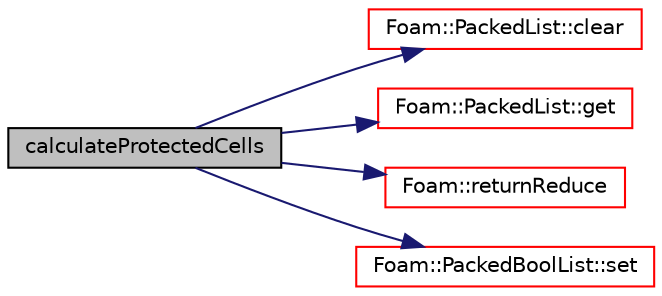 digraph "calculateProtectedCells"
{
  bgcolor="transparent";
  edge [fontname="Helvetica",fontsize="10",labelfontname="Helvetica",labelfontsize="10"];
  node [fontname="Helvetica",fontsize="10",shape=record];
  rankdir="LR";
  Node1 [label="calculateProtectedCells",height=0.2,width=0.4,color="black", fillcolor="grey75", style="filled", fontcolor="black"];
  Node1 -> Node2 [color="midnightblue",fontsize="10",style="solid",fontname="Helvetica"];
  Node2 [label="Foam::PackedList::clear",height=0.2,width=0.4,color="red",URL="$a01756.html#ac8bb3912a3ce86b15842e79d0b421204",tooltip="Clear the list, i.e. set addressable size to zero. "];
  Node1 -> Node3 [color="midnightblue",fontsize="10",style="solid",fontname="Helvetica"];
  Node3 [label="Foam::PackedList::get",height=0.2,width=0.4,color="red",URL="$a01756.html#a1e2b0b59f39fd7a107318bf07ce5170b",tooltip="Get value at index I. "];
  Node1 -> Node4 [color="midnightblue",fontsize="10",style="solid",fontname="Helvetica"];
  Node4 [label="Foam::returnReduce",height=0.2,width=0.4,color="red",URL="$a10725.html#a8d528a67d2a9c6fe4fb94bc86872624b"];
  Node1 -> Node5 [color="midnightblue",fontsize="10",style="solid",fontname="Helvetica"];
  Node5 [label="Foam::PackedBoolList::set",height=0.2,width=0.4,color="red",URL="$a01755.html#a0c010317ff4eff942a58dd385245119d",tooltip="Set specified bits. "];
}
